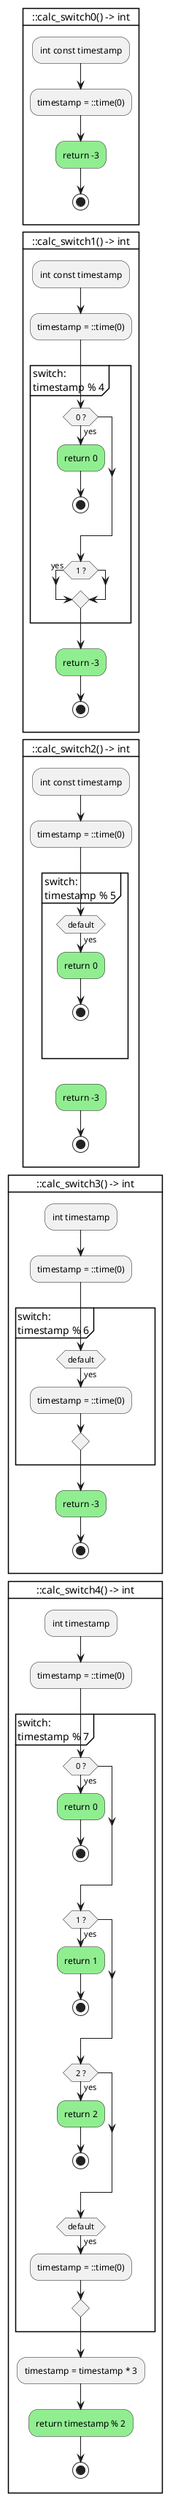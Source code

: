 @startuml

card "::calc_switch0() -> int" {
    :int const timestamp;
    :timestamp = ::time(0);
    #lightgreen:return -3;
    stop
    -[hidden]->
}

card "::calc_switch1() -> int" {
    :int const timestamp;
    :timestamp = ::time(0);

partition "switch:\ntimestamp % 4" {
    ' case: 0 fallthrough: True
    if ( 0 ? ) then (yes)
        #lightgreen:return 0;
        stop
    endif
    ' case: 1 fallthrough: True
    if ( 1 ? ) then (yes)
    endif
}
    #lightgreen:return -3;
    stop
    -[hidden]->
}

card "::calc_switch2() -> int" {
    :int const timestamp;
    :timestamp = ::time(0);

partition "switch:\ntimestamp % 5" {
    ' case: None fallthrough: True
    if ( default ) then (yes)
        #lightgreen:return 0;
        stop
    else
        -[hidden]->
    endif
}
    #lightgreen:return -3;
    stop
    -[hidden]->
}

card "::calc_switch3() -> int" {
    :int timestamp;
    :timestamp = ::time(0);

partition "switch:\ntimestamp % 6" {
    ' case: None fallthrough: True
    if ( default ) then (yes)
        :timestamp = ::time(0);
    else
        -[hidden]->
    endif
}
    #lightgreen:return -3;
    stop
    -[hidden]->
}

card "::calc_switch4() -> int" {
    :int timestamp;
    :timestamp = ::time(0);

partition "switch:\ntimestamp % 7" {
    ' case: 0 fallthrough: True
    if ( 0 ? ) then (yes)
        #lightgreen:return 0;
        stop
    endif
    ' case: 1 fallthrough: True
    if ( 1 ? ) then (yes)
        #lightgreen:return 1;
        stop
    endif
    ' case: 2 fallthrough: True
    if ( 2 ? ) then (yes)
        #lightgreen:return 2;
        stop
    endif
    ' case: None fallthrough: True
    if ( default ) then (yes)
        :timestamp = ::time(0);
    else
        -[hidden]->
    endif
}
    :timestamp = timestamp * 3;
    #lightgreen:return timestamp % 2;
    stop
    -[hidden]->
}


@enduml

